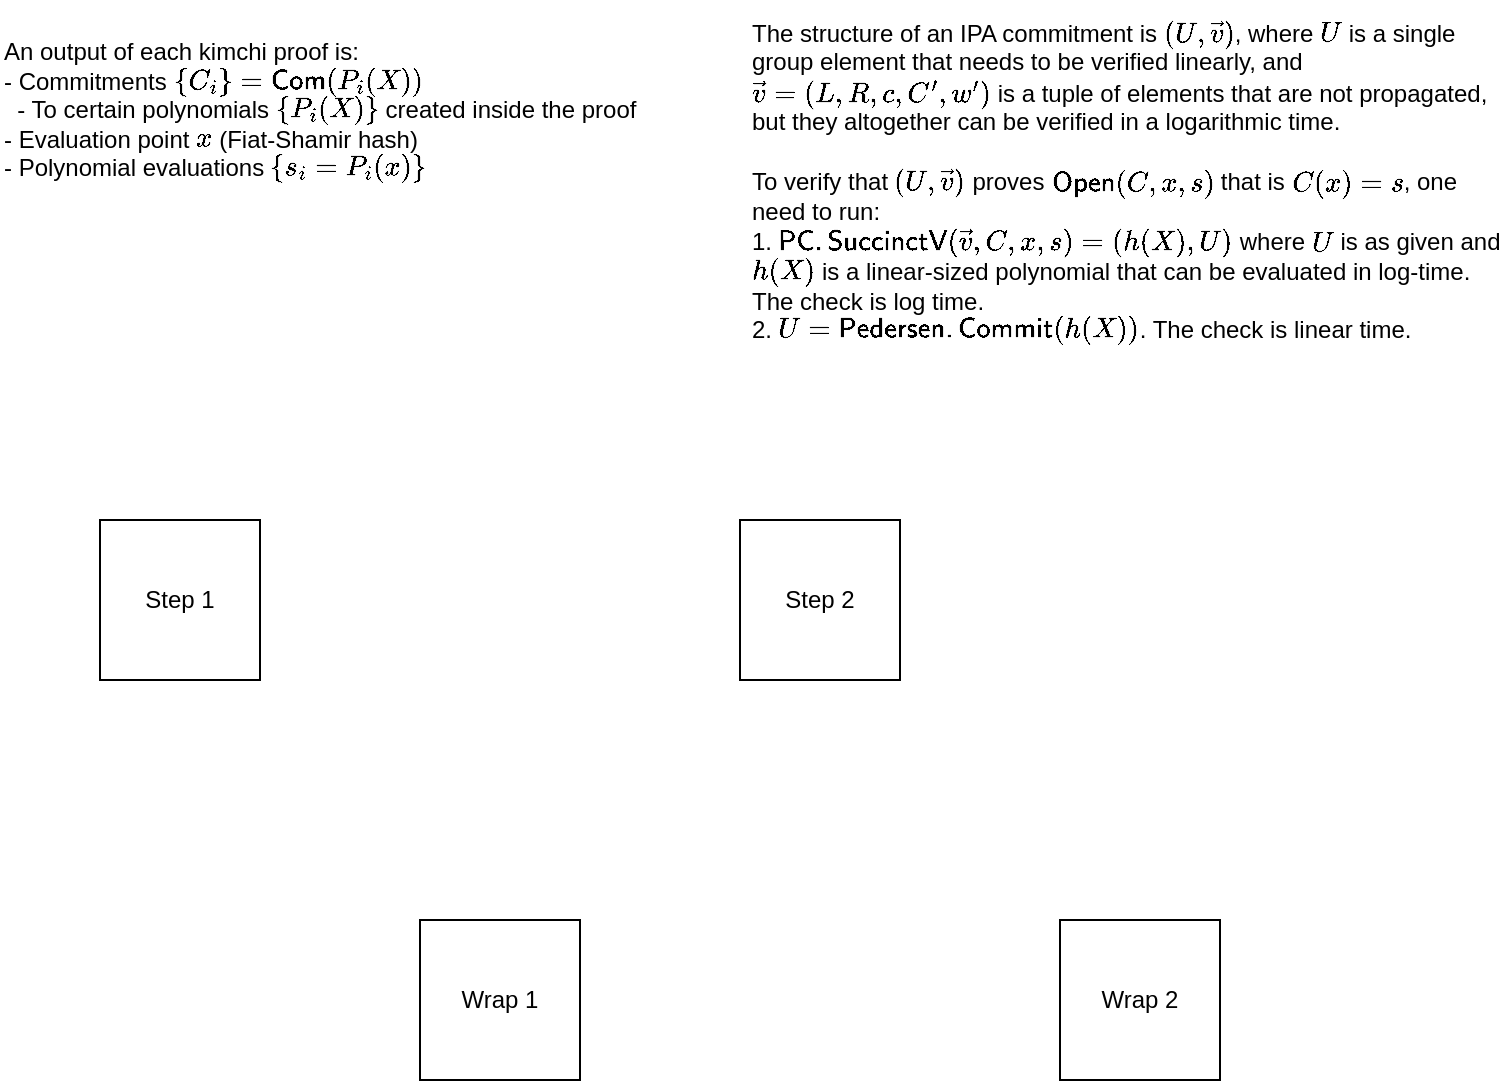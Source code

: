 <mxfile version="21.1.2" type="device">
  <diagram name="Page-1" id="jt6pdz1mvKQ4YR085iyc">
    <mxGraphModel dx="924" dy="680" grid="1" gridSize="10" guides="1" tooltips="1" connect="1" arrows="1" fold="1" page="1" pageScale="1" pageWidth="827" pageHeight="1169" math="1" shadow="0">
      <root>
        <mxCell id="0" />
        <mxCell id="1" parent="0" />
        <mxCell id="1vVqgqgyp8pKWViCEyBv-1" value="Step 1" style="rounded=0;whiteSpace=wrap;html=1;" vertex="1" parent="1">
          <mxGeometry x="90" y="320" width="80" height="80" as="geometry" />
        </mxCell>
        <mxCell id="1vVqgqgyp8pKWViCEyBv-2" value="Step 2" style="rounded=0;whiteSpace=wrap;html=1;" vertex="1" parent="1">
          <mxGeometry x="410" y="320" width="80" height="80" as="geometry" />
        </mxCell>
        <mxCell id="1vVqgqgyp8pKWViCEyBv-3" value="Wrap 1" style="rounded=0;whiteSpace=wrap;html=1;" vertex="1" parent="1">
          <mxGeometry x="250" y="520" width="80" height="80" as="geometry" />
        </mxCell>
        <mxCell id="1vVqgqgyp8pKWViCEyBv-4" value="Wrap 2" style="rounded=0;whiteSpace=wrap;html=1;" vertex="1" parent="1">
          <mxGeometry x="570" y="520" width="80" height="80" as="geometry" />
        </mxCell>
        <mxCell id="1vVqgqgyp8pKWViCEyBv-5" value="An output of each kimchi proof is:&lt;br&gt;- Commitments \(\{C_i\} = \mathsf{Com}(P_i(X))\)&lt;br&gt;&amp;nbsp; - To certain polynomials \(\{P_i(X)\}\) created inside the proof&lt;br&gt;- Evaluation point \(x\) (Fiat-Shamir hash)&lt;br&gt;- Polynomial evaluations \(\{s_i = P_i(x)\}\)" style="text;html=1;align=left;verticalAlign=middle;resizable=0;points=[];autosize=1;strokeColor=none;fillColor=none;" vertex="1" parent="1">
          <mxGeometry x="40" y="70" width="350" height="90" as="geometry" />
        </mxCell>
        <mxCell id="1vVqgqgyp8pKWViCEyBv-6" value="The structure of an IPA commitment is \((U,\vec v)\), where \(U\) is a single group element that needs to be verified linearly, and \(\vec v = (L,R,c,C&#39;,w&#39;)\) is a tuple of elements that are not propagated, but they altogether can be verified in a logarithmic time.&lt;br&gt;&lt;br&gt;To verify that \((U,\vec v)\) proves \(\mathsf{Open}(C,x,s)\) that is \(C(x) = s\), one need to run:&lt;br&gt;1. \(\mathsf{PC.SuccinctV}(\vec v,C,x,s) = (h(X),U)\) where \(U\) is as given and \(h(X)\) is a linear-sized polynomial that can be evaluated in log-time. The check is log time.&lt;br&gt;2. \(U = \mathsf{Pedersen.Commit}(h(X))\). The check is linear time." style="text;html=1;strokeColor=none;fillColor=none;align=left;verticalAlign=middle;whiteSpace=wrap;rounded=0;" vertex="1" parent="1">
          <mxGeometry x="414" y="60" width="380" height="180" as="geometry" />
        </mxCell>
      </root>
    </mxGraphModel>
  </diagram>
</mxfile>
